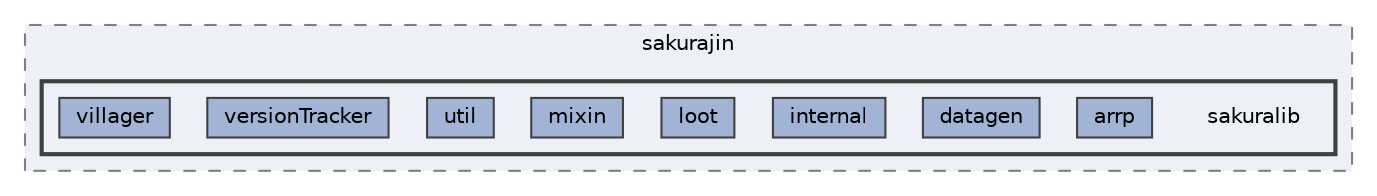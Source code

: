 digraph "sakuralib"
{
 // LATEX_PDF_SIZE
  bgcolor="transparent";
  edge [fontname=Helvetica,fontsize=10,labelfontname=Helvetica,labelfontsize=10];
  node [fontname=Helvetica,fontsize=10,shape=box,height=0.2,width=0.4];
  compound=true
  subgraph clusterdir_e766e2ff9d7b99e1dc541850a451fd54 {
    graph [ bgcolor="#edf0f7", pencolor="grey50", label="sakurajin", fontname=Helvetica,fontsize=10 style="filled,dashed", URL="dir_e766e2ff9d7b99e1dc541850a451fd54.html",tooltip=""]
  subgraph clusterdir_5c303f163471370183c5df951dc89cd1 {
    graph [ bgcolor="#edf0f7", pencolor="grey25", label="", fontname=Helvetica,fontsize=10 style="filled,bold", URL="dir_5c303f163471370183c5df951dc89cd1.html",tooltip=""]
    dir_5c303f163471370183c5df951dc89cd1 [shape=plaintext, label="sakuralib"];
  dir_d2cfd8822ef0cec6db6a0447c04a0df8 [label="arrp", fillcolor="#a2b4d6", color="grey25", style="filled", URL="dir_d2cfd8822ef0cec6db6a0447c04a0df8.html",tooltip=""];
  dir_cd1c321fd7f5cdcbf21c7f6825a09975 [label="datagen", fillcolor="#a2b4d6", color="grey25", style="filled", URL="dir_cd1c321fd7f5cdcbf21c7f6825a09975.html",tooltip=""];
  dir_cc8b3e874108798032b6281f04aa77e2 [label="internal", fillcolor="#a2b4d6", color="grey25", style="filled", URL="dir_cc8b3e874108798032b6281f04aa77e2.html",tooltip=""];
  dir_bca37b618513e3df3774f9dd0dee53b9 [label="loot", fillcolor="#a2b4d6", color="grey25", style="filled", URL="dir_bca37b618513e3df3774f9dd0dee53b9.html",tooltip=""];
  dir_4e0c5244be4f1c13f74d2ccf88965f62 [label="mixin", fillcolor="#a2b4d6", color="grey25", style="filled", URL="dir_4e0c5244be4f1c13f74d2ccf88965f62.html",tooltip=""];
  dir_d629e5fbbff07f2564f2fe794a214e7b [label="util", fillcolor="#a2b4d6", color="grey25", style="filled", URL="dir_d629e5fbbff07f2564f2fe794a214e7b.html",tooltip=""];
  dir_4f2b74274bd37fa5a976340a8468ea8e [label="versionTracker", fillcolor="#a2b4d6", color="grey25", style="filled", URL="dir_4f2b74274bd37fa5a976340a8468ea8e.html",tooltip=""];
  dir_a9f1ad3d74640ac4be7eac0384d0758f [label="villager", fillcolor="#a2b4d6", color="grey25", style="filled", URL="dir_a9f1ad3d74640ac4be7eac0384d0758f.html",tooltip=""];
  }
  }
}
